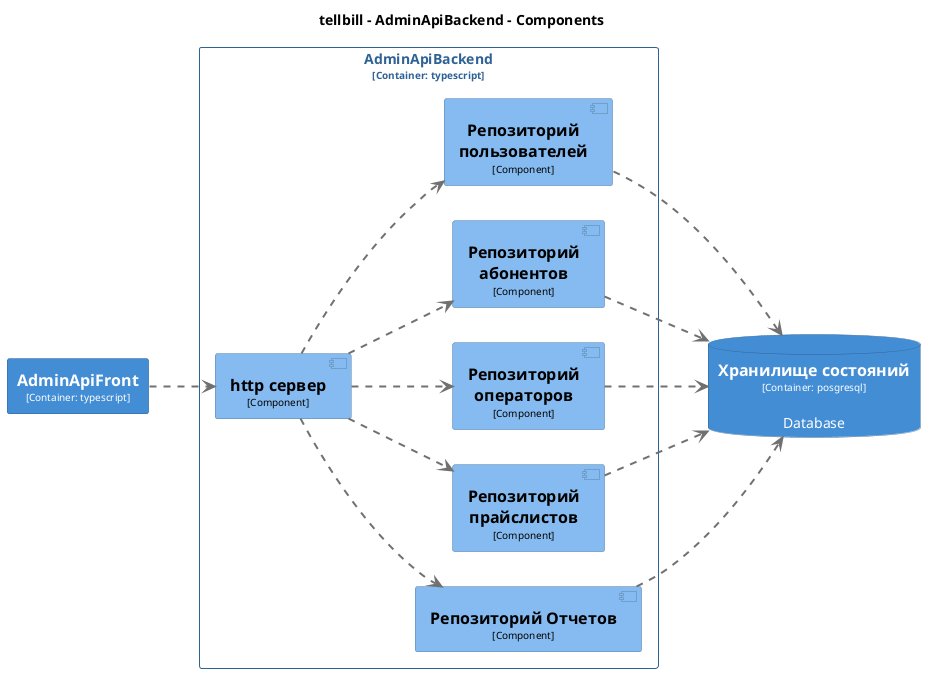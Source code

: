 @startuml
set separator none
title tellbill - AdminApiBackend - Components

left to right direction

skinparam {
  arrowFontSize 10
  defaultTextAlignment center
  wrapWidth 200
  maxMessageSize 100
}

hide stereotype

skinparam rectangle<<tellbill.AdminApiFront>> {
  BackgroundColor #438dd5
  FontColor #ffffff
  BorderColor #2e6295
  shadowing false
}
skinparam component<<tellbill.AdminApiBackend.httpсервер>> {
  BackgroundColor #85bbf0
  FontColor #000000
  BorderColor #5d82a8
  shadowing false
}
skinparam component<<tellbill.AdminApiBackend.РепозиторийОтчетов>> {
  BackgroundColor #85bbf0
  FontColor #000000
  BorderColor #5d82a8
  shadowing false
}
skinparam component<<tellbill.AdminApiBackend.Репозиторийабонентов>> {
  BackgroundColor #85bbf0
  FontColor #000000
  BorderColor #5d82a8
  shadowing false
}
skinparam component<<tellbill.AdminApiBackend.Репозиторийоператоров>> {
  BackgroundColor #85bbf0
  FontColor #000000
  BorderColor #5d82a8
  shadowing false
}
skinparam component<<tellbill.AdminApiBackend.Репозиторийпользователей>> {
  BackgroundColor #85bbf0
  FontColor #000000
  BorderColor #5d82a8
  shadowing false
}
skinparam component<<tellbill.AdminApiBackend.Репозиторийпрайслистов>> {
  BackgroundColor #85bbf0
  FontColor #000000
  BorderColor #5d82a8
  shadowing false
}
skinparam database<<tellbill.Хранилищесостояний>> {
  BackgroundColor #438dd5
  FontColor #ffffff
  BorderColor #2e6295
  shadowing false
}
skinparam rectangle<<tellbill.AdminApiBackend>> {
  BorderColor #2e6295
  FontColor #2e6295
  shadowing false
}

database "==Хранилище состояний\n<size:10>[Container: posgresql]</size>\n\nDatabase" <<tellbill.Хранилищесостояний>> as tellbill.Хранилищесостояний
rectangle "==AdminApiFront\n<size:10>[Container: typescript]</size>" <<tellbill.AdminApiFront>> as tellbill.AdminApiFront

rectangle "AdminApiBackend\n<size:10>[Container: typescript]</size>" <<tellbill.AdminApiBackend>> {
  component "==http сервер\n<size:10>[Component]</size>" <<tellbill.AdminApiBackend.httpсервер>> as tellbill.AdminApiBackend.httpсервер
  component "==Репозиторий пользователей\n<size:10>[Component]</size>" <<tellbill.AdminApiBackend.Репозиторийпользователей>> as tellbill.AdminApiBackend.Репозиторийпользователей
  component "==Репозиторий абонентов\n<size:10>[Component]</size>" <<tellbill.AdminApiBackend.Репозиторийабонентов>> as tellbill.AdminApiBackend.Репозиторийабонентов
  component "==Репозиторий операторов\n<size:10>[Component]</size>" <<tellbill.AdminApiBackend.Репозиторийоператоров>> as tellbill.AdminApiBackend.Репозиторийоператоров
  component "==Репозиторий прайслистов\n<size:10>[Component]</size>" <<tellbill.AdminApiBackend.Репозиторийпрайслистов>> as tellbill.AdminApiBackend.Репозиторийпрайслистов
  component "==Репозиторий Отчетов\n<size:10>[Component]</size>" <<tellbill.AdminApiBackend.РепозиторийОтчетов>> as tellbill.AdminApiBackend.РепозиторийОтчетов
}

tellbill.AdminApiFront .[#707070,thickness=2].> tellbill.AdminApiBackend.httpсервер : "<color:#707070>"
tellbill.AdminApiBackend.Репозиторийпользователей .[#707070,thickness=2].> tellbill.Хранилищесостояний : "<color:#707070>"
tellbill.AdminApiBackend.Репозиторийабонентов .[#707070,thickness=2].> tellbill.Хранилищесостояний : "<color:#707070>"
tellbill.AdminApiBackend.Репозиторийоператоров .[#707070,thickness=2].> tellbill.Хранилищесостояний : "<color:#707070>"
tellbill.AdminApiBackend.Репозиторийпрайслистов .[#707070,thickness=2].> tellbill.Хранилищесостояний : "<color:#707070>"
tellbill.AdminApiBackend.РепозиторийОтчетов .[#707070,thickness=2].> tellbill.Хранилищесостояний : "<color:#707070>"
tellbill.AdminApiBackend.httpсервер .[#707070,thickness=2].> tellbill.AdminApiBackend.Репозиторийабонентов : "<color:#707070>"
tellbill.AdminApiBackend.httpсервер .[#707070,thickness=2].> tellbill.AdminApiBackend.Репозиторийоператоров : "<color:#707070>"
tellbill.AdminApiBackend.httpсервер .[#707070,thickness=2].> tellbill.AdminApiBackend.Репозиторийпрайслистов : "<color:#707070>"
tellbill.AdminApiBackend.httpсервер .[#707070,thickness=2].> tellbill.AdminApiBackend.РепозиторийОтчетов : "<color:#707070>"
tellbill.AdminApiBackend.httpсервер .[#707070,thickness=2].> tellbill.AdminApiBackend.Репозиторийпользователей : "<color:#707070>"
@enduml